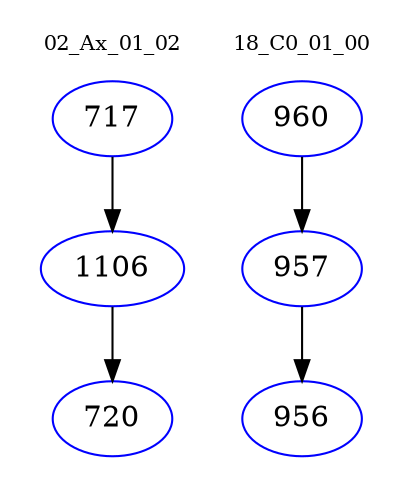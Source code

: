 digraph{
subgraph cluster_0 {
color = white
label = "02_Ax_01_02";
fontsize=10;
T0_717 [label="717", color="blue"]
T0_717 -> T0_1106 [color="black"]
T0_1106 [label="1106", color="blue"]
T0_1106 -> T0_720 [color="black"]
T0_720 [label="720", color="blue"]
}
subgraph cluster_1 {
color = white
label = "18_C0_01_00";
fontsize=10;
T1_960 [label="960", color="blue"]
T1_960 -> T1_957 [color="black"]
T1_957 [label="957", color="blue"]
T1_957 -> T1_956 [color="black"]
T1_956 [label="956", color="blue"]
}
}
